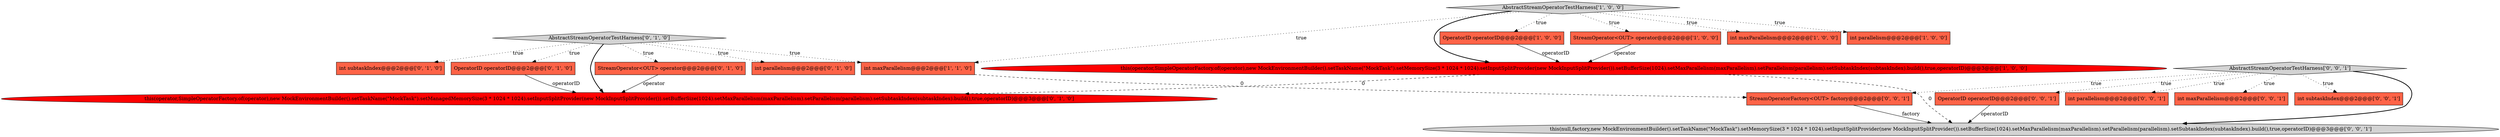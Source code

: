 digraph {
0 [style = filled, label = "StreamOperator<OUT> operator@@@2@@@['1', '0', '0']", fillcolor = tomato, shape = box image = "AAA0AAABBB1BBB"];
6 [style = filled, label = "int maxParallelism@@@2@@@['1', '1', '0']", fillcolor = tomato, shape = box image = "AAA0AAABBB1BBB"];
1 [style = filled, label = "int maxParallelism@@@2@@@['1', '0', '0']", fillcolor = tomato, shape = box image = "AAA0AAABBB1BBB"];
12 [style = filled, label = "AbstractStreamOperatorTestHarness['0', '1', '0']", fillcolor = lightgray, shape = diamond image = "AAA0AAABBB2BBB"];
9 [style = filled, label = "StreamOperator<OUT> operator@@@2@@@['0', '1', '0']", fillcolor = tomato, shape = box image = "AAA0AAABBB2BBB"];
15 [style = filled, label = "AbstractStreamOperatorTestHarness['0', '0', '1']", fillcolor = lightgray, shape = diamond image = "AAA0AAABBB3BBB"];
14 [style = filled, label = "int parallelism@@@2@@@['0', '0', '1']", fillcolor = tomato, shape = box image = "AAA0AAABBB3BBB"];
4 [style = filled, label = "AbstractStreamOperatorTestHarness['1', '0', '0']", fillcolor = lightgray, shape = diamond image = "AAA0AAABBB1BBB"];
8 [style = filled, label = "this(operator,SimpleOperatorFactory.of(operator),new MockEnvironmentBuilder().setTaskName(\"MockTask\").setManagedMemorySize(3 * 1024 * 1024).setInputSplitProvider(new MockInputSplitProvider()).setBufferSize(1024).setMaxParallelism(maxParallelism).setParallelism(parallelism).setSubtaskIndex(subtaskIndex).build(),true,operatorID)@@@3@@@['0', '1', '0']", fillcolor = red, shape = ellipse image = "AAA1AAABBB2BBB"];
3 [style = filled, label = "OperatorID operatorID@@@2@@@['1', '0', '0']", fillcolor = tomato, shape = box image = "AAA0AAABBB1BBB"];
11 [style = filled, label = "int parallelism@@@2@@@['0', '1', '0']", fillcolor = tomato, shape = box image = "AAA0AAABBB2BBB"];
17 [style = filled, label = "OperatorID operatorID@@@2@@@['0', '0', '1']", fillcolor = tomato, shape = box image = "AAA0AAABBB3BBB"];
13 [style = filled, label = "int maxParallelism@@@2@@@['0', '0', '1']", fillcolor = tomato, shape = box image = "AAA0AAABBB3BBB"];
10 [style = filled, label = "OperatorID operatorID@@@2@@@['0', '1', '0']", fillcolor = tomato, shape = box image = "AAA0AAABBB2BBB"];
18 [style = filled, label = "this(null,factory,new MockEnvironmentBuilder().setTaskName(\"MockTask\").setMemorySize(3 * 1024 * 1024).setInputSplitProvider(new MockInputSplitProvider()).setBufferSize(1024).setMaxParallelism(maxParallelism).setParallelism(parallelism).setSubtaskIndex(subtaskIndex).build(),true,operatorID)@@@3@@@['0', '0', '1']", fillcolor = lightgray, shape = ellipse image = "AAA0AAABBB3BBB"];
19 [style = filled, label = "StreamOperatorFactory<OUT> factory@@@2@@@['0', '0', '1']", fillcolor = tomato, shape = box image = "AAA0AAABBB3BBB"];
7 [style = filled, label = "int subtaskIndex@@@2@@@['0', '1', '0']", fillcolor = tomato, shape = box image = "AAA0AAABBB2BBB"];
2 [style = filled, label = "this(operator,SimpleOperatorFactory.of(operator),new MockEnvironmentBuilder().setTaskName(\"MockTask\").setMemorySize(3 * 1024 * 1024).setInputSplitProvider(new MockInputSplitProvider()).setBufferSize(1024).setMaxParallelism(maxParallelism).setParallelism(parallelism).setSubtaskIndex(subtaskIndex).build(),true,operatorID)@@@3@@@['1', '0', '0']", fillcolor = red, shape = ellipse image = "AAA1AAABBB1BBB"];
16 [style = filled, label = "int subtaskIndex@@@2@@@['0', '0', '1']", fillcolor = tomato, shape = box image = "AAA0AAABBB3BBB"];
5 [style = filled, label = "int parallelism@@@2@@@['1', '0', '0']", fillcolor = tomato, shape = box image = "AAA0AAABBB1BBB"];
4->6 [style = dotted, label="true"];
4->5 [style = dotted, label="true"];
4->1 [style = dotted, label="true"];
3->2 [style = solid, label="operatorID"];
10->8 [style = solid, label="operatorID"];
4->0 [style = dotted, label="true"];
4->2 [style = bold, label=""];
17->18 [style = solid, label="operatorID"];
15->14 [style = dotted, label="true"];
9->8 [style = solid, label="operator"];
15->16 [style = dotted, label="true"];
2->8 [style = dashed, label="0"];
15->18 [style = bold, label=""];
15->13 [style = dotted, label="true"];
12->11 [style = dotted, label="true"];
15->17 [style = dotted, label="true"];
19->18 [style = solid, label="factory"];
4->3 [style = dotted, label="true"];
12->10 [style = dotted, label="true"];
12->6 [style = dotted, label="true"];
15->19 [style = dotted, label="true"];
12->8 [style = bold, label=""];
6->19 [style = dashed, label="0"];
2->18 [style = dashed, label="0"];
12->7 [style = dotted, label="true"];
0->2 [style = solid, label="operator"];
12->9 [style = dotted, label="true"];
}
